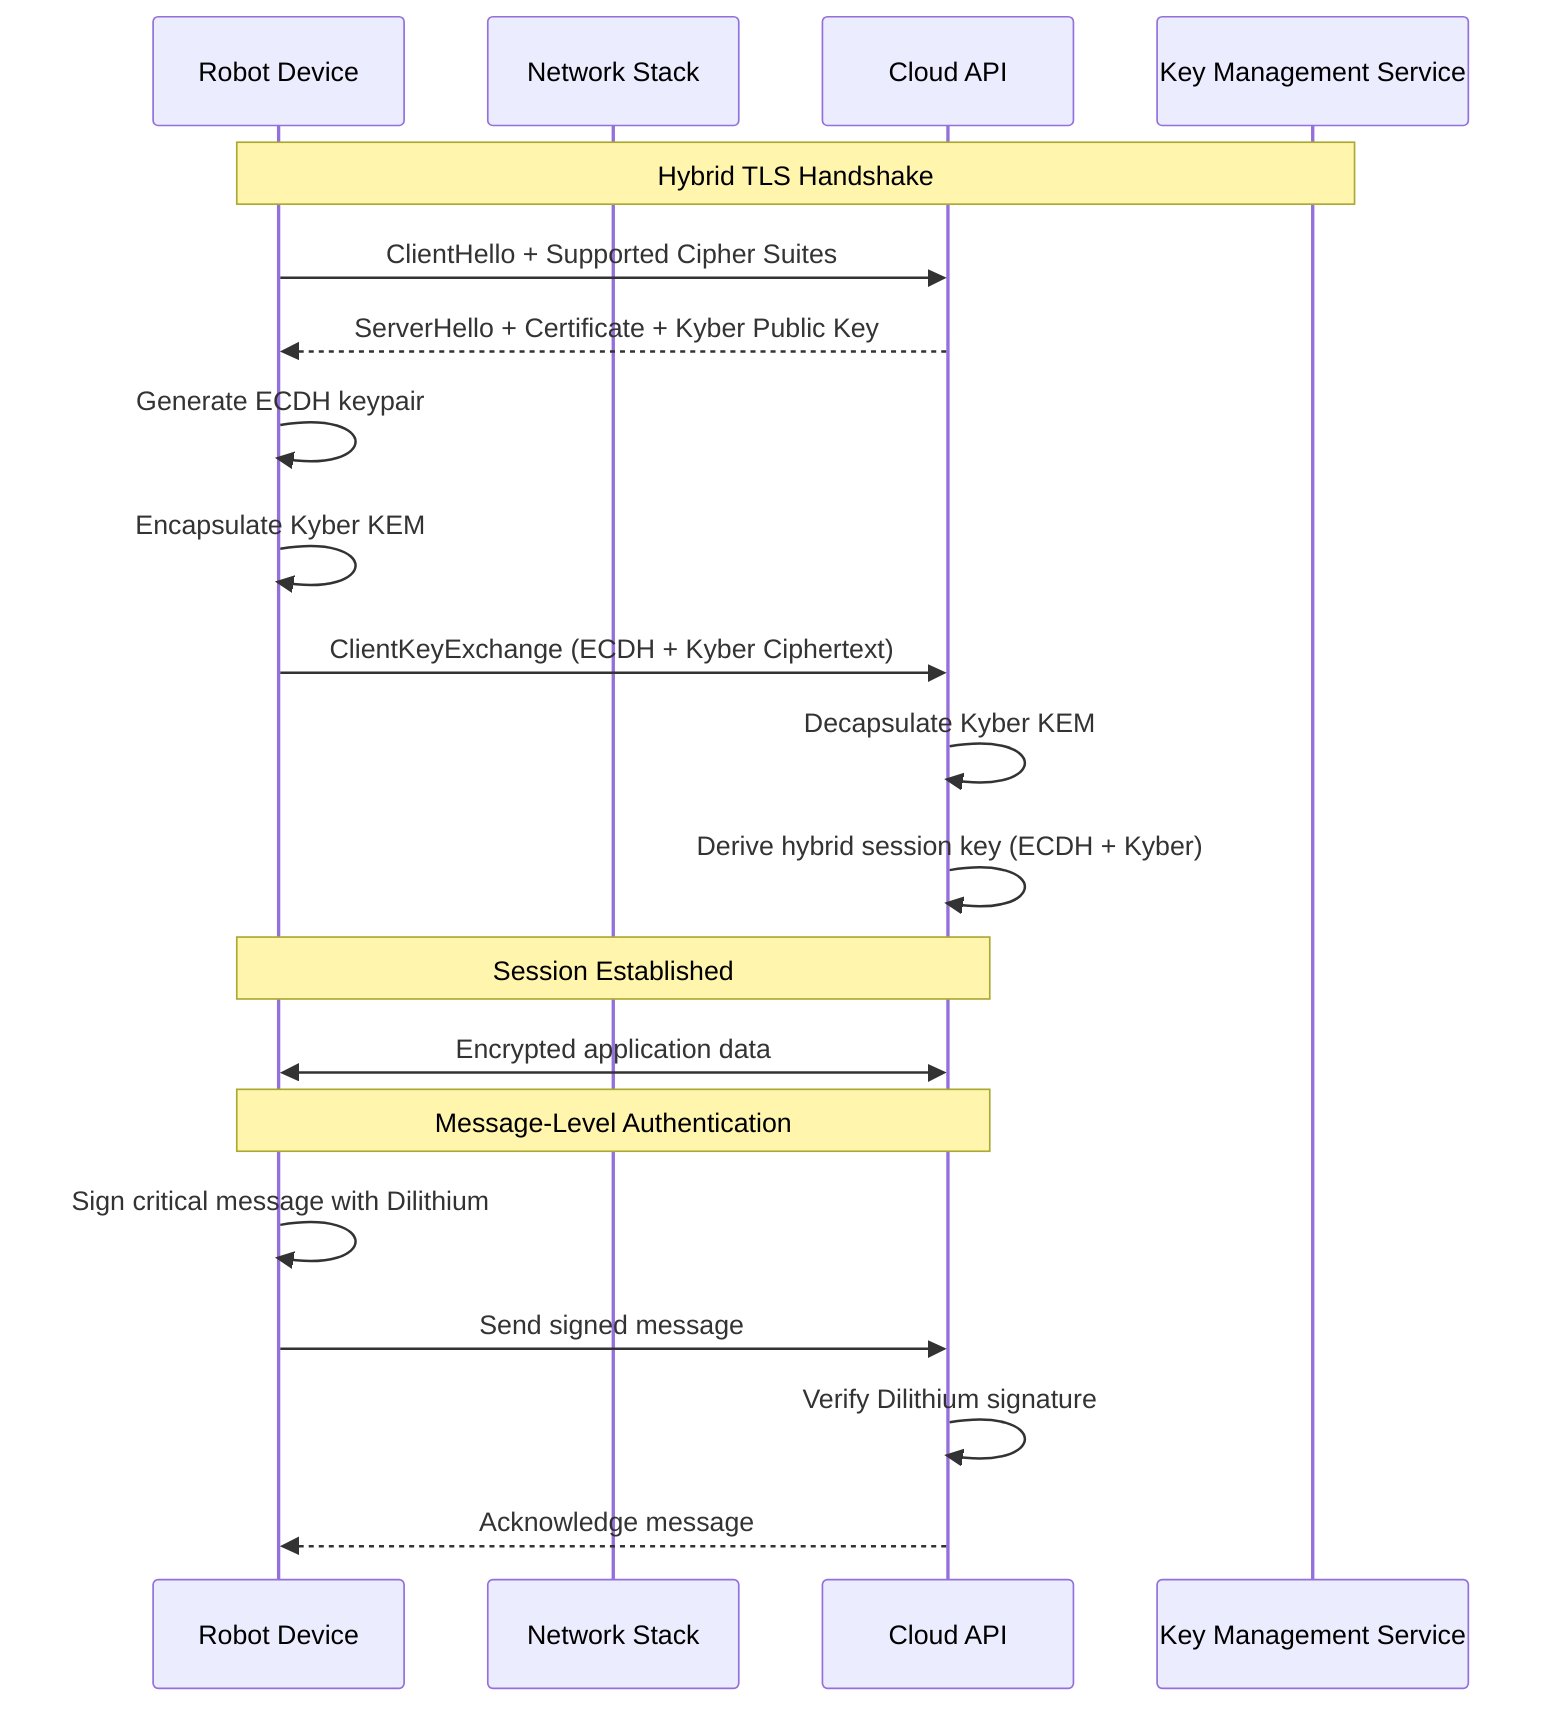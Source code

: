 sequenceDiagram
    participant ROBOT as Robot Device
    participant NET as Network Stack
    participant API as Cloud API
    participant KMS as Key Management Service

    Note over ROBOT,KMS: Hybrid TLS Handshake
    ROBOT->>API: ClientHello + Supported Cipher Suites
    API-->>ROBOT: ServerHello + Certificate + Kyber Public Key
    
    ROBOT->>ROBOT: Generate ECDH keypair
    ROBOT->>ROBOT: Encapsulate Kyber KEM
    ROBOT->>API: ClientKeyExchange (ECDH + Kyber Ciphertext)
    
    API->>API: Decapsulate Kyber KEM
    API->>API: Derive hybrid session key (ECDH + Kyber)
    
    Note over ROBOT,API: Session Established
    ROBOT<<->>API: Encrypted application data
    
    Note over ROBOT,API: Message-Level Authentication
    ROBOT->>ROBOT: Sign critical message with Dilithium
    ROBOT->>API: Send signed message
    API->>API: Verify Dilithium signature
    API-->>ROBOT: Acknowledge message